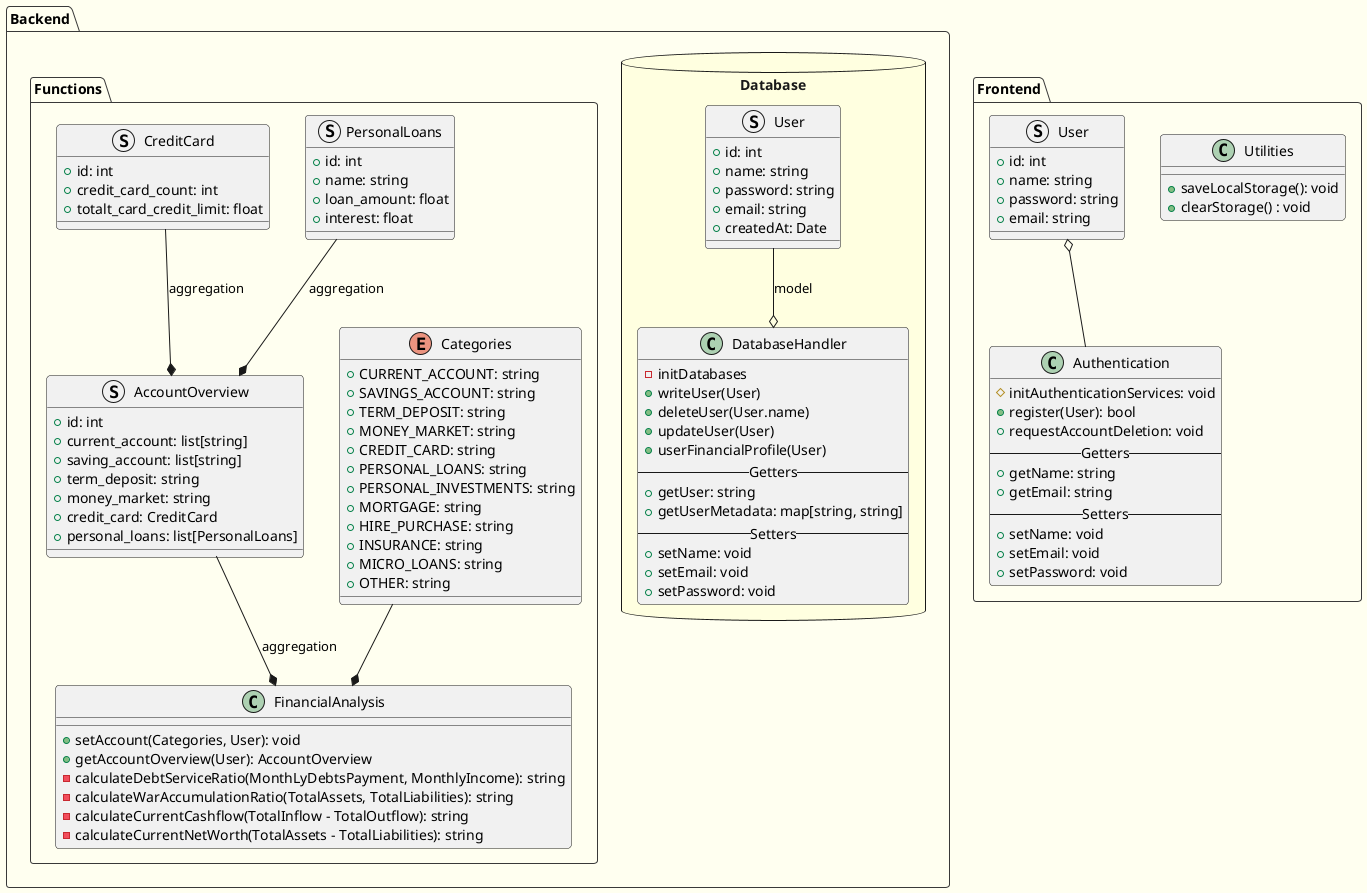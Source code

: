 @startuml Logic Components

!theme mars

skinparam handwritten false
skinparam shadowing false
skinparam backgroundColor #FFFFF0

package Backend {
    package Database <<Database>> #LightYellow {
        class DatabaseHandler {
            - initDatabases
            + writeUser(User)
            + deleteUser(User.name)
            + updateUser(User)
            + userFinancialProfile(User)
            --Getters--
            + getUser: string
            + getUserMetadata: map[string, string]
            --Setters--
            + setName: void
            + setEmail: void
            + setPassword: void
        }

        struct User {
            + id: int
            + name: string
            + password: string
            + email: string
            + createdAt: Date
        }
    }

    package Functions {
        enum Categories {
            + CURRENT_ACCOUNT: string
            + SAVINGS_ACCOUNT: string
            + TERM_DEPOSIT: string
            + MONEY_MARKET: string
            + CREDIT_CARD: string
            + PERSONAL_LOANS: string
            + PERSONAL_INVESTMENTS: string
            + MORTGAGE: string
            + HIRE_PURCHASE: string
            + INSURANCE: string
            + MICRO_LOANS: string
            + OTHER: string
        }

        struct AccountOverview {
            + id: int
            + current_account: list[string]
            + saving_account: list[string]
            + term_deposit: string
            + money_market: string
            + credit_card: CreditCard
            + personal_loans: list[PersonalLoans]
        }

        struct PersonalLoans {
            + id: int
            + name: string
            + loan_amount: float
            + interest: float
        }

        struct CreditCard {
            + id: int
            + credit_card_count: int
            + totalt_card_credit_limit: float
        }

        class FinancialAnalysis {
            + setAccount(Categories, User): void
            + getAccountOverview(User): AccountOverview
            - calculateDebtServiceRatio(MonthLyDebtsPayment, MonthlyIncome): string 
            - calculateWarAccumulationRatio(TotalAssets, TotalLiabilities): string
            - calculateCurrentCashflow(TotalInflow - TotalOutflow): string
            - calculateCurrentNetWorth(TotalAssets - TotalLiabilities): string
        }
    }

    ' note bottom of calculateDebtServiceRatio
    '     Debt Service Ratio (DSR):
    '     This method calculates the Debt Service Ratio based on monthly debt payments and income.
    '     It returns a string representing the DSR value.

    '     Summary of DSR Interpretations:
    '     - <&lt; 30% &gt;: Healthy, low risk, strong financial position (Good)
    '     - <&lt; 30% - 40% &gt;: Manageable, generally acceptable (Neutral/Acceptable)
    '     - <&lt; > 40% &gt;: Higher debt load, increased financial strain (Risky/Bad)
    '     - <&lt; > 50% &gt;: Financially overburdened, high risk (Very Bad)
    ' end note

    User --o DatabaseHandler :model
    Categories --* FinancialAnalysis

    AccountOverview --* FinancialAnalysis :aggregation
    CreditCard --* AccountOverview :aggregation
    PersonalLoans --* AccountOverview :aggregation

    ' Functions --o Database: Align
}

package Frontend {
    class Authentication {
        # initAuthenticationServices: void
        + register(User): bool
        + requestAccountDeletion: void
        --Getters--
        + getName: string
        + getEmail: string
        --Setters--
        + setName: void
        + setEmail: void
        + setPassword: void
    }

    class Utilities {
        + saveLocalStorage(): void
        + clearStorage() : void
    }

    struct User {
        + id: int
        + name: string
        + password: string 
        + email: string
    }

    User o-- Authentication
}

@enduml